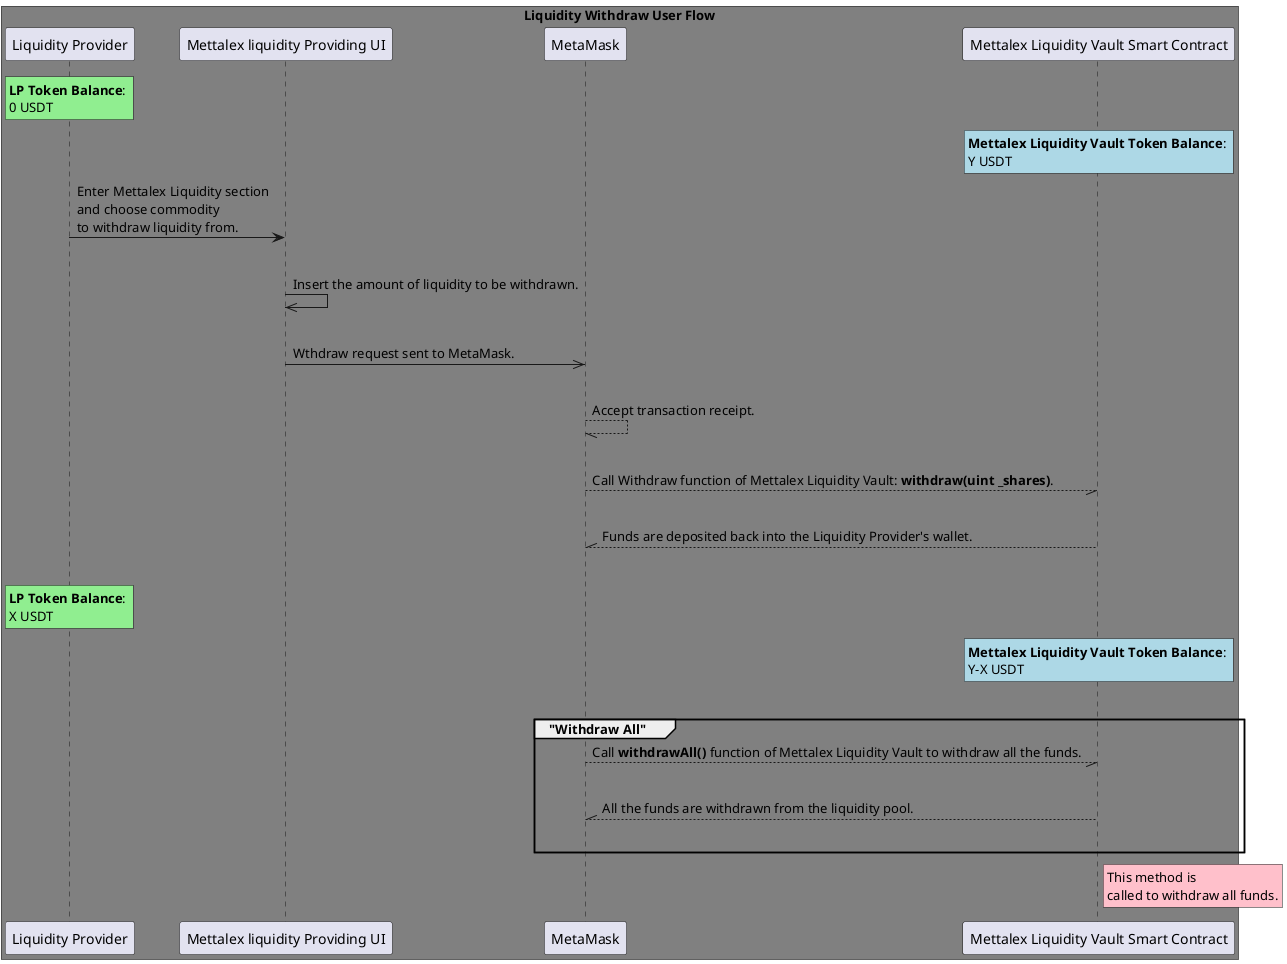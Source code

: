 @startuml

box "Liquidity Withdraw User Flow" #grey
participant "Liquidity Provider" as LP
participant "Mettalex liquidity Providing UI" as LPUI
participant "MetaMask" as MM
participant "Mettalex Liquidity Vault Smart Contract" as LVSC

end box

rnote over LP #lightgreen: **LP Token Balance**: \n0 USDT
rnote over LVSC #lightblue: **Mettalex Liquidity Vault Token Balance**: \nY USDT

LP -> LPUI: Enter Mettalex Liquidity section\nand choose commodity\nto withdraw liquidity from.
|||
LPUI ->> LPUI: Insert the amount of liquidity to be withdrawn.
|||
LPUI ->> MM: Wthdraw request sent to MetaMask.
|||
MM --// MM: Accept transaction receipt.
|||
MM --// LVSC: Call Withdraw function of Mettalex Liquidity Vault: **withdraw(uint _shares)**.
|||
LVSC --\\ MM: Funds are deposited back into the Liquidity Provider's wallet.
|||

rnote over LP #lightgreen: **LP Token Balance**: \nX USDT
rnote over LVSC #lightblue: **Mettalex Liquidity Vault Token Balance**: \nY-X USDT
|||
group "Withdraw All"
MM --// LVSC: Call **withdrawAll()** function of Mettalex Liquidity Vault to withdraw all the funds.
|||
LVSC --\\ MM: All the funds are withdrawn from the liquidity pool.
|||
end group
rnote right of LVSC #pink: This method is\ncalled to withdraw all funds.

@enduml